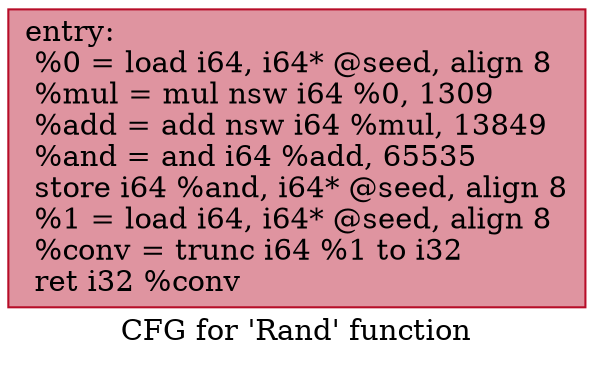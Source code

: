 digraph "CFG for 'Rand' function" {
	label="CFG for 'Rand' function";

	Node0x55716655c5b0 [shape=record,color="#b70d28ff", style=filled, fillcolor="#b70d2870",label="{entry:\l  %0 = load i64, i64* @seed, align 8\l  %mul = mul nsw i64 %0, 1309\l  %add = add nsw i64 %mul, 13849\l  %and = and i64 %add, 65535\l  store i64 %and, i64* @seed, align 8\l  %1 = load i64, i64* @seed, align 8\l  %conv = trunc i64 %1 to i32\l  ret i32 %conv\l}"];
}
